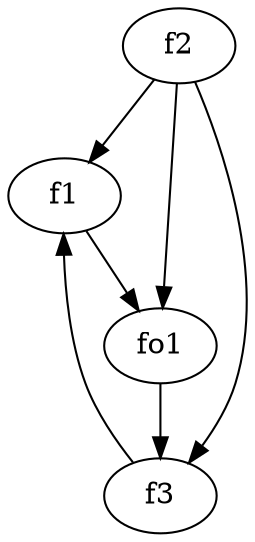 strict digraph  {
f1;
f2;
f3;
fo1;
f1 -> fo1  [weight=2];
f2 -> f1  [weight=2];
f2 -> f3  [weight=2];
f2 -> fo1  [weight=2];
f3 -> f1  [weight=2];
fo1 -> f3  [weight=2];
}

